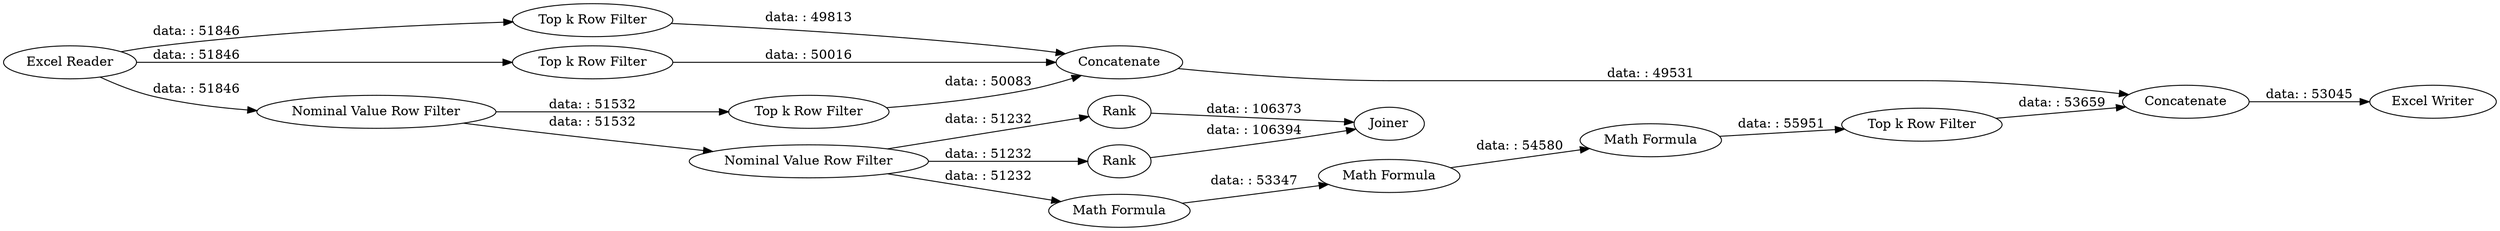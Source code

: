 digraph {
	"8855733389912483189_20" [label=Joiner]
	"8855733389912483189_14" [label="Top k Row Filter"]
	"8855733389912483189_18" [label=Rank]
	"8855733389912483189_2" [label="Top k Row Filter"]
	"8855733389912483189_3" [label="Top k Row Filter"]
	"8855733389912483189_6" [label="Nominal Value Row Filter"]
	"8855733389912483189_1" [label="Excel Reader"]
	"8855733389912483189_4" [label="Nominal Value Row Filter"]
	"8855733389912483189_13" [label="Math Formula"]
	"8855733389912483189_17" [label="Excel Writer"]
	"8855733389912483189_5" [label="Top k Row Filter"]
	"8855733389912483189_12" [label="Math Formula"]
	"8855733389912483189_19" [label=Rank]
	"8855733389912483189_16" [label=Concatenate]
	"8855733389912483189_11" [label="Math Formula"]
	"8855733389912483189_15" [label=Concatenate]
	"8855733389912483189_1" -> "8855733389912483189_4" [label="data: : 51846"]
	"8855733389912483189_5" -> "8855733389912483189_15" [label="data: : 50083"]
	"8855733389912483189_14" -> "8855733389912483189_16" [label="data: : 53659"]
	"8855733389912483189_19" -> "8855733389912483189_20" [label="data: : 106394"]
	"8855733389912483189_6" -> "8855733389912483189_18" [label="data: : 51232"]
	"8855733389912483189_4" -> "8855733389912483189_5" [label="data: : 51532"]
	"8855733389912483189_6" -> "8855733389912483189_11" [label="data: : 51232"]
	"8855733389912483189_12" -> "8855733389912483189_13" [label="data: : 54580"]
	"8855733389912483189_2" -> "8855733389912483189_15" [label="data: : 49813"]
	"8855733389912483189_1" -> "8855733389912483189_2" [label="data: : 51846"]
	"8855733389912483189_15" -> "8855733389912483189_16" [label="data: : 49531"]
	"8855733389912483189_18" -> "8855733389912483189_20" [label="data: : 106373"]
	"8855733389912483189_4" -> "8855733389912483189_6" [label="data: : 51532"]
	"8855733389912483189_13" -> "8855733389912483189_14" [label="data: : 55951"]
	"8855733389912483189_16" -> "8855733389912483189_17" [label="data: : 53045"]
	"8855733389912483189_1" -> "8855733389912483189_3" [label="data: : 51846"]
	"8855733389912483189_3" -> "8855733389912483189_15" [label="data: : 50016"]
	"8855733389912483189_6" -> "8855733389912483189_19" [label="data: : 51232"]
	"8855733389912483189_11" -> "8855733389912483189_12" [label="data: : 53347"]
	rankdir=LR
}
